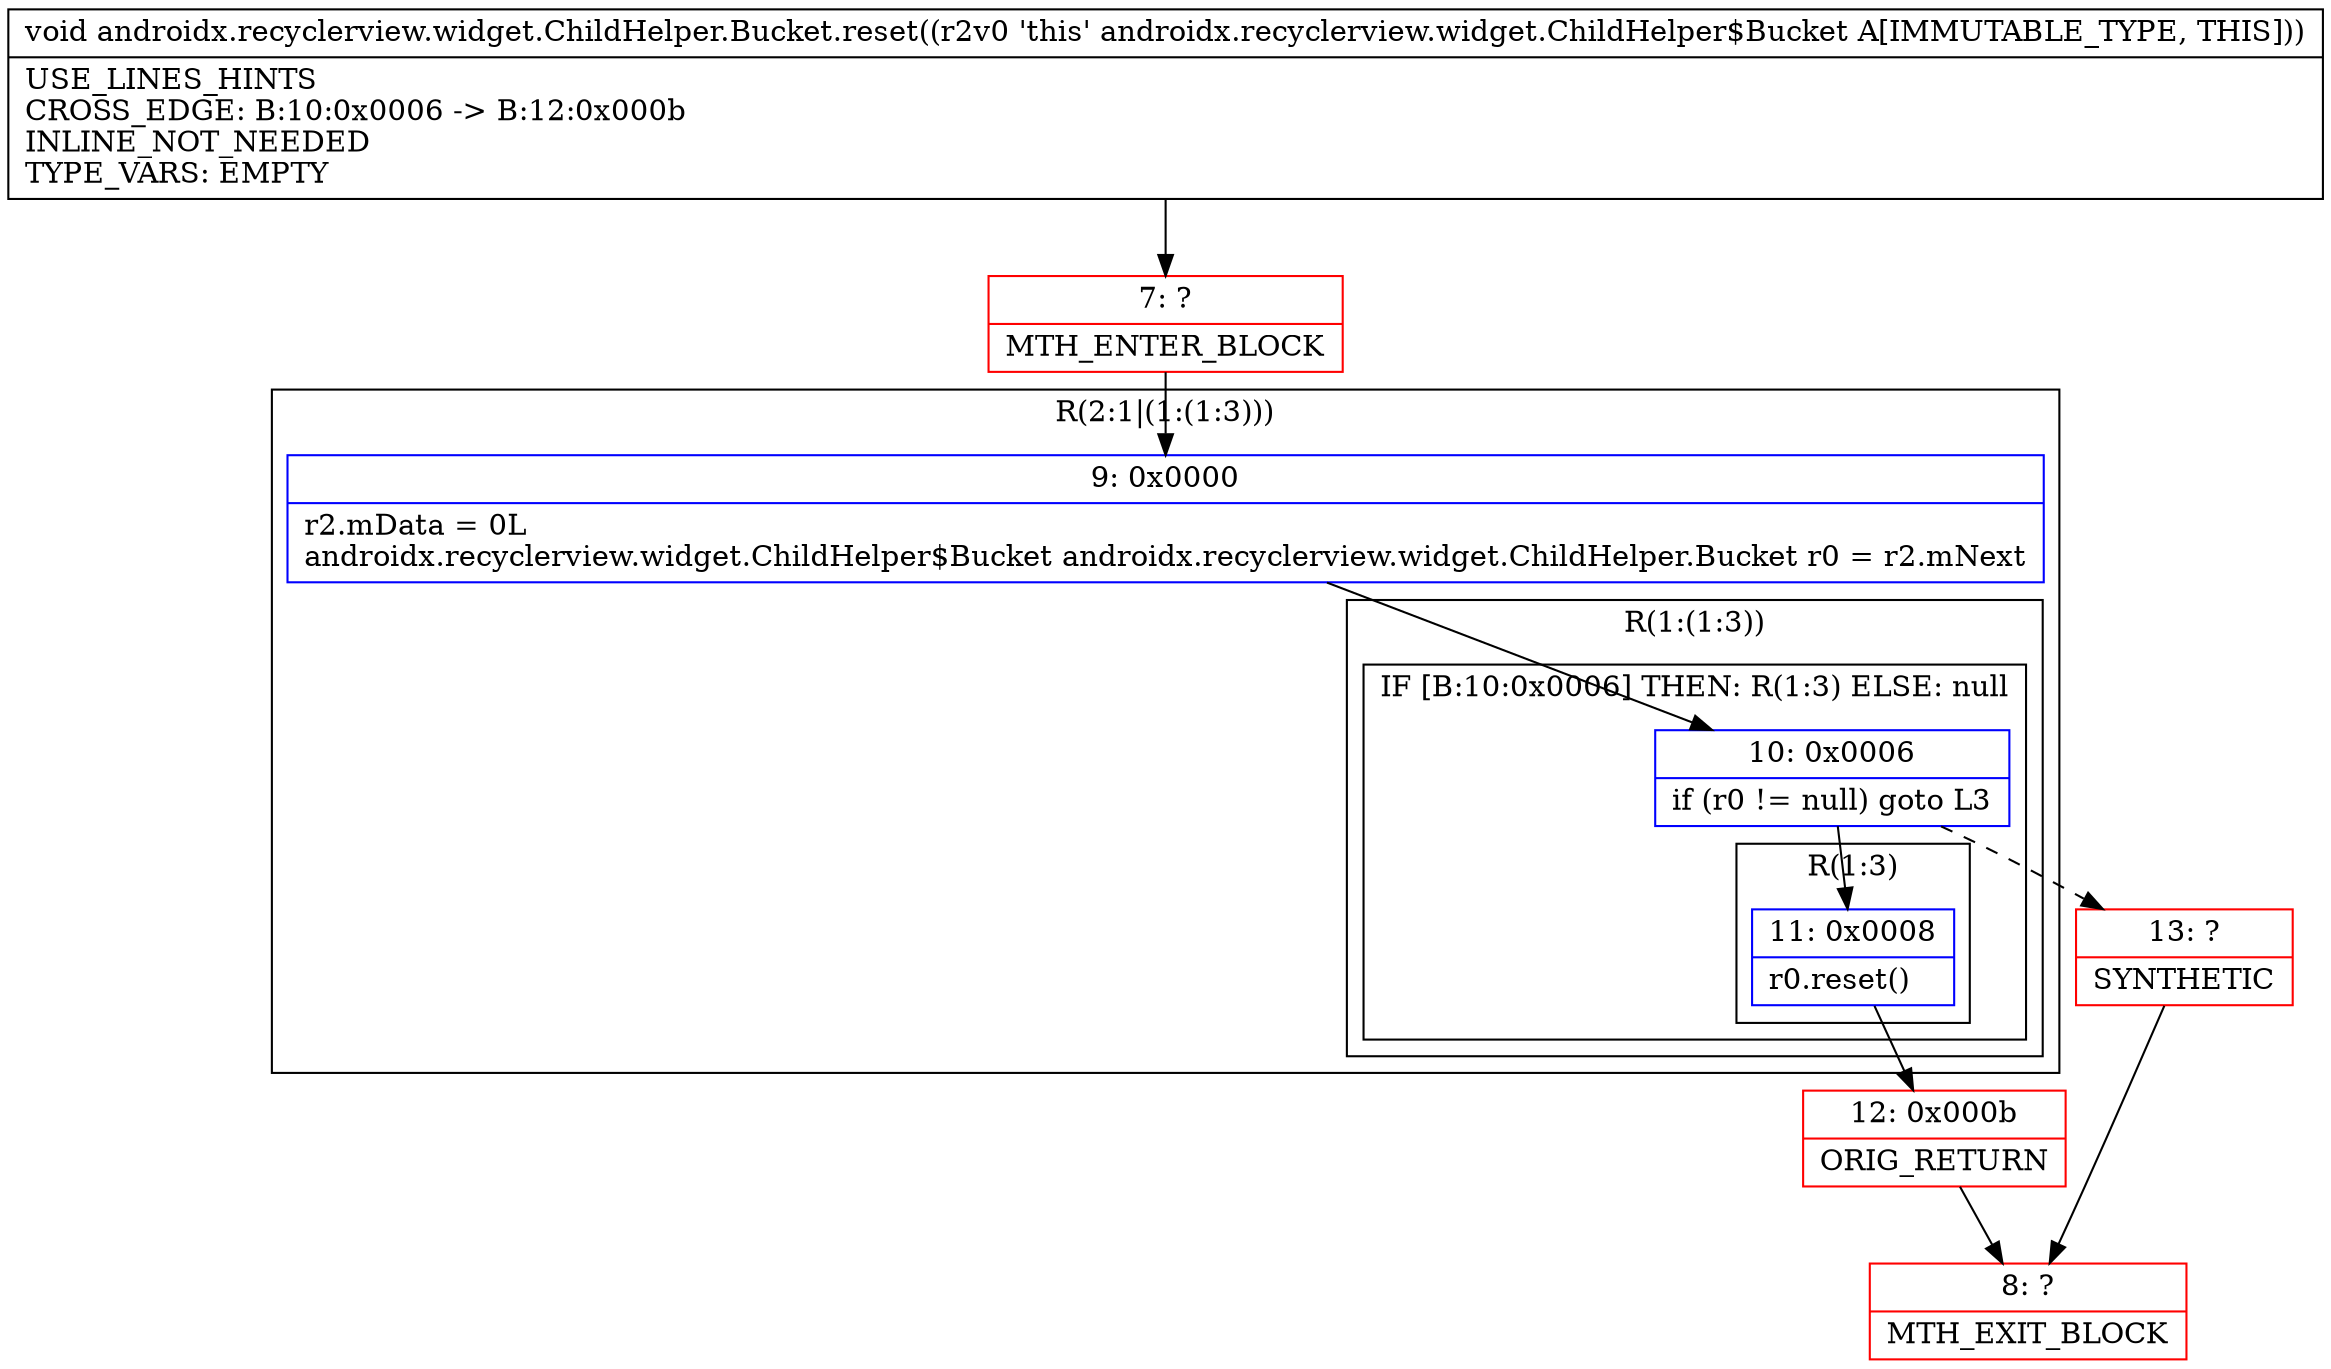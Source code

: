 digraph "CFG forandroidx.recyclerview.widget.ChildHelper.Bucket.reset()V" {
subgraph cluster_Region_272173183 {
label = "R(2:1|(1:(1:3)))";
node [shape=record,color=blue];
Node_9 [shape=record,label="{9\:\ 0x0000|r2.mData = 0L\landroidx.recyclerview.widget.ChildHelper$Bucket androidx.recyclerview.widget.ChildHelper.Bucket r0 = r2.mNext\l}"];
subgraph cluster_Region_2096187189 {
label = "R(1:(1:3))";
node [shape=record,color=blue];
subgraph cluster_IfRegion_2080367524 {
label = "IF [B:10:0x0006] THEN: R(1:3) ELSE: null";
node [shape=record,color=blue];
Node_10 [shape=record,label="{10\:\ 0x0006|if (r0 != null) goto L3\l}"];
subgraph cluster_Region_1803757838 {
label = "R(1:3)";
node [shape=record,color=blue];
Node_11 [shape=record,label="{11\:\ 0x0008|r0.reset()\l}"];
}
}
}
}
Node_7 [shape=record,color=red,label="{7\:\ ?|MTH_ENTER_BLOCK\l}"];
Node_12 [shape=record,color=red,label="{12\:\ 0x000b|ORIG_RETURN\l}"];
Node_8 [shape=record,color=red,label="{8\:\ ?|MTH_EXIT_BLOCK\l}"];
Node_13 [shape=record,color=red,label="{13\:\ ?|SYNTHETIC\l}"];
MethodNode[shape=record,label="{void androidx.recyclerview.widget.ChildHelper.Bucket.reset((r2v0 'this' androidx.recyclerview.widget.ChildHelper$Bucket A[IMMUTABLE_TYPE, THIS]))  | USE_LINES_HINTS\lCROSS_EDGE: B:10:0x0006 \-\> B:12:0x000b\lINLINE_NOT_NEEDED\lTYPE_VARS: EMPTY\l}"];
MethodNode -> Node_7;Node_9 -> Node_10;
Node_10 -> Node_11;
Node_10 -> Node_13[style=dashed];
Node_11 -> Node_12;
Node_7 -> Node_9;
Node_12 -> Node_8;
Node_13 -> Node_8;
}

